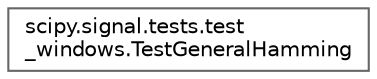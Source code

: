 digraph "Graphical Class Hierarchy"
{
 // LATEX_PDF_SIZE
  bgcolor="transparent";
  edge [fontname=Helvetica,fontsize=10,labelfontname=Helvetica,labelfontsize=10];
  node [fontname=Helvetica,fontsize=10,shape=box,height=0.2,width=0.4];
  rankdir="LR";
  Node0 [id="Node000000",label="scipy.signal.tests.test\l_windows.TestGeneralHamming",height=0.2,width=0.4,color="grey40", fillcolor="white", style="filled",URL="$dc/d32/classscipy_1_1signal_1_1tests_1_1test__windows_1_1TestGeneralHamming.html",tooltip=" "];
}
